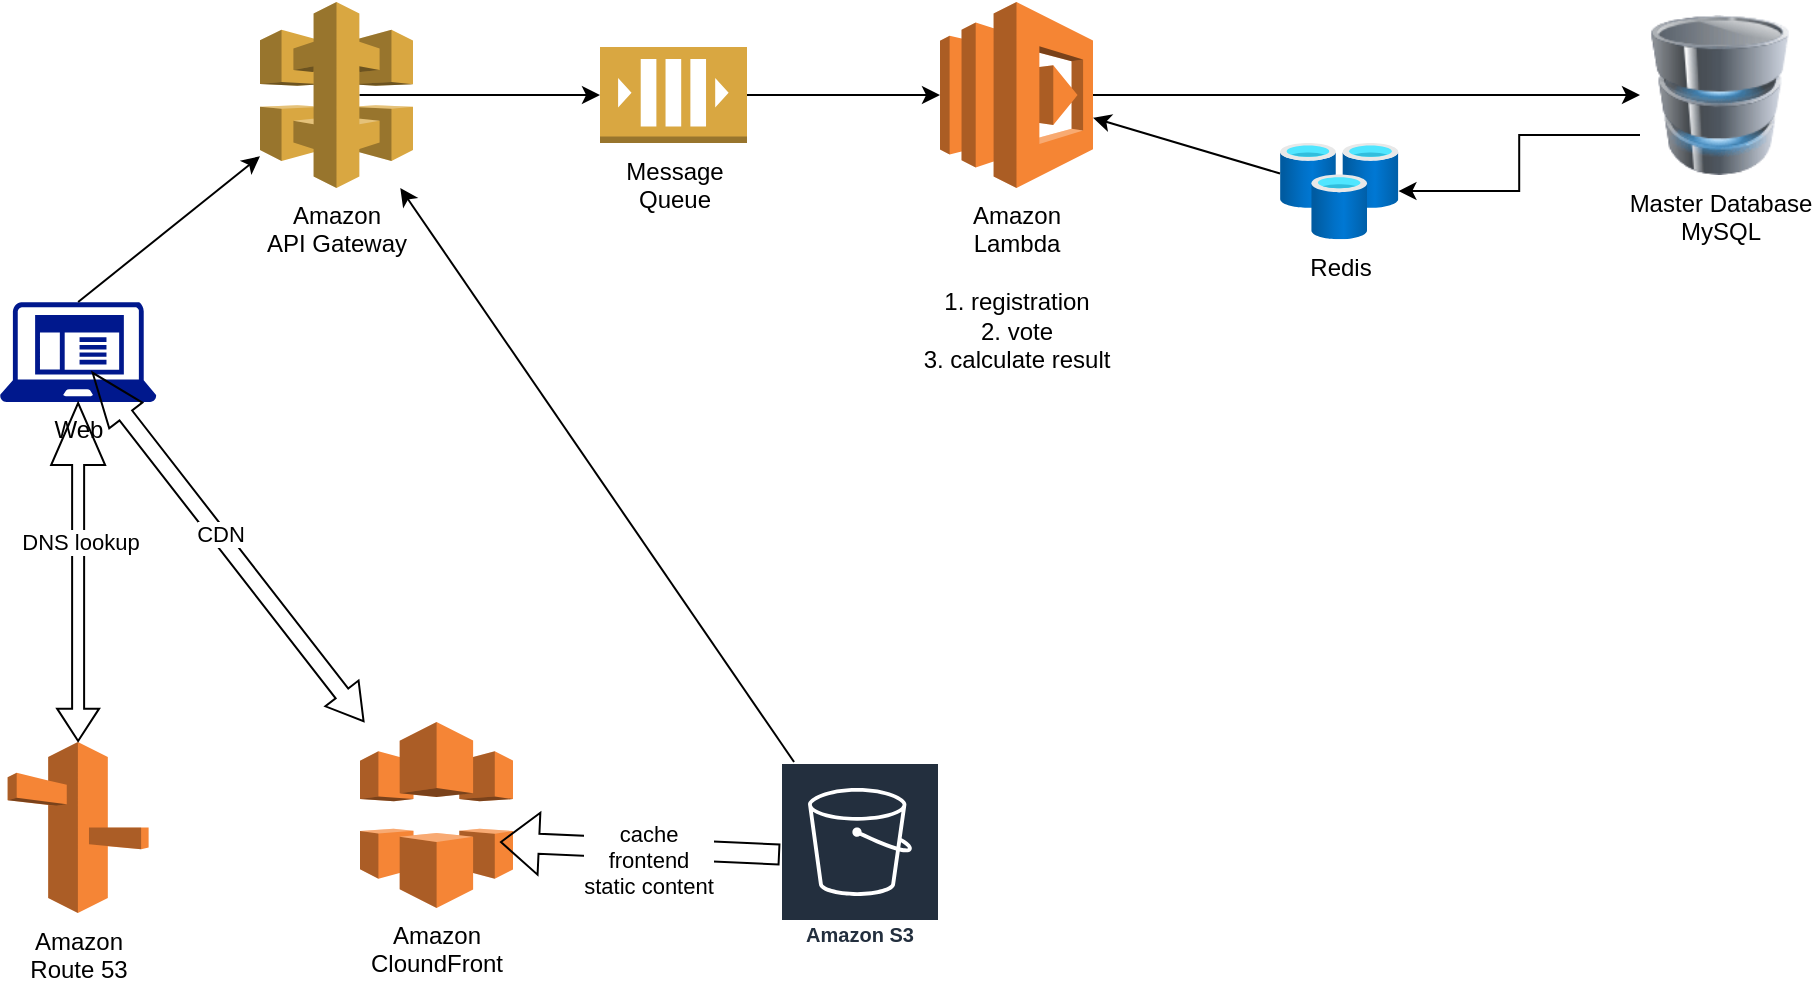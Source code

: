 <mxfile version="16.2.7" type="github">
  <diagram id="nTavoCozBwpmdaPDeNK8" name="Page-1">
    <mxGraphModel dx="1269" dy="1185" grid="1" gridSize="10" guides="1" tooltips="1" connect="1" arrows="1" fold="1" page="1" pageScale="1" pageWidth="1169" pageHeight="827" math="0" shadow="0">
      <root>
        <mxCell id="0" />
        <mxCell id="1" parent="0" />
        <mxCell id="ZmlAG-eg9Pxj-TcLlm6Z-1" value="Web&lt;br&gt;" style="sketch=0;aspect=fixed;pointerEvents=1;shadow=0;dashed=0;html=1;strokeColor=none;labelPosition=center;verticalLabelPosition=bottom;verticalAlign=top;align=center;fillColor=#00188D;shape=mxgraph.mscae.enterprise.client_application" parent="1" vertex="1">
          <mxGeometry x="180" y="340" width="78.13" height="50" as="geometry" />
        </mxCell>
        <mxCell id="ZmlAG-eg9Pxj-TcLlm6Z-2" value="Amazon&lt;br&gt;Route 53" style="outlineConnect=0;dashed=0;verticalLabelPosition=bottom;verticalAlign=top;align=center;html=1;shape=mxgraph.aws3.route_53;fillColor=#F58536;gradientColor=none;" parent="1" vertex="1">
          <mxGeometry x="183.81" y="560" width="70.5" height="85.5" as="geometry" />
        </mxCell>
        <mxCell id="ZmlAG-eg9Pxj-TcLlm6Z-3" value="Amazon&lt;br&gt;CloundFront&lt;br&gt;" style="outlineConnect=0;dashed=0;verticalLabelPosition=bottom;verticalAlign=top;align=center;html=1;shape=mxgraph.aws3.cloudfront;fillColor=#F58536;gradientColor=none;" parent="1" vertex="1">
          <mxGeometry x="360" y="550" width="76.5" height="93" as="geometry" />
        </mxCell>
        <mxCell id="ZmlAG-eg9Pxj-TcLlm6Z-5" value="Amazon S3" style="sketch=0;outlineConnect=0;fontColor=#232F3E;gradientColor=none;strokeColor=#ffffff;fillColor=#232F3E;dashed=0;verticalLabelPosition=middle;verticalAlign=bottom;align=center;html=1;whiteSpace=wrap;fontSize=10;fontStyle=1;spacing=3;shape=mxgraph.aws4.productIcon;prIcon=mxgraph.aws4.s3;" parent="1" vertex="1">
          <mxGeometry x="570" y="570" width="80" height="96.13" as="geometry" />
        </mxCell>
        <mxCell id="-BVClp20yBoAwnYQ5BR0-16" style="edgeStyle=orthogonalEdgeStyle;rounded=0;orthogonalLoop=1;jettySize=auto;html=1;exitX=0.65;exitY=0.5;exitDx=0;exitDy=0;exitPerimeter=0;" edge="1" parent="1" source="ZmlAG-eg9Pxj-TcLlm6Z-7" target="ZmlAG-eg9Pxj-TcLlm6Z-9">
          <mxGeometry relative="1" as="geometry" />
        </mxCell>
        <mxCell id="ZmlAG-eg9Pxj-TcLlm6Z-7" value="Amazon&lt;br&gt;API Gateway" style="outlineConnect=0;dashed=0;verticalLabelPosition=bottom;verticalAlign=top;align=center;html=1;shape=mxgraph.aws3.api_gateway;fillColor=#D9A741;gradientColor=none;" parent="1" vertex="1">
          <mxGeometry x="310" y="190" width="76.5" height="93" as="geometry" />
        </mxCell>
        <mxCell id="-BVClp20yBoAwnYQ5BR0-18" style="edgeStyle=orthogonalEdgeStyle;rounded=0;orthogonalLoop=1;jettySize=auto;html=1;exitX=1;exitY=0.5;exitDx=0;exitDy=0;exitPerimeter=0;" edge="1" parent="1" source="ZmlAG-eg9Pxj-TcLlm6Z-8" target="ZmlAG-eg9Pxj-TcLlm6Z-10">
          <mxGeometry relative="1" as="geometry" />
        </mxCell>
        <mxCell id="ZmlAG-eg9Pxj-TcLlm6Z-8" value="Amazon&lt;br&gt;Lambda&lt;br&gt;&lt;br&gt;1. registration&lt;br&gt;2. vote&lt;br&gt;3. calculate result&lt;br&gt;&lt;br&gt;" style="outlineConnect=0;dashed=0;verticalLabelPosition=bottom;verticalAlign=top;align=center;html=1;shape=mxgraph.aws3.lambda;fillColor=#F58534;gradientColor=none;" parent="1" vertex="1">
          <mxGeometry x="650" y="190" width="76.5" height="93" as="geometry" />
        </mxCell>
        <mxCell id="-BVClp20yBoAwnYQ5BR0-17" style="edgeStyle=orthogonalEdgeStyle;rounded=0;orthogonalLoop=1;jettySize=auto;html=1;exitX=1;exitY=0.5;exitDx=0;exitDy=0;exitPerimeter=0;entryX=0;entryY=0.5;entryDx=0;entryDy=0;entryPerimeter=0;" edge="1" parent="1" source="ZmlAG-eg9Pxj-TcLlm6Z-9" target="ZmlAG-eg9Pxj-TcLlm6Z-8">
          <mxGeometry relative="1" as="geometry" />
        </mxCell>
        <mxCell id="ZmlAG-eg9Pxj-TcLlm6Z-9" value="Message&lt;br&gt;Queue" style="outlineConnect=0;dashed=0;verticalLabelPosition=bottom;verticalAlign=top;align=center;html=1;shape=mxgraph.aws3.queue;fillColor=#D9A741;gradientColor=none;" parent="1" vertex="1">
          <mxGeometry x="480" y="212.5" width="73.5" height="48" as="geometry" />
        </mxCell>
        <mxCell id="-BVClp20yBoAwnYQ5BR0-21" style="edgeStyle=orthogonalEdgeStyle;rounded=0;orthogonalLoop=1;jettySize=auto;html=1;exitX=0;exitY=0.75;exitDx=0;exitDy=0;" edge="1" parent="1" source="ZmlAG-eg9Pxj-TcLlm6Z-10" target="ZmlAG-eg9Pxj-TcLlm6Z-11">
          <mxGeometry relative="1" as="geometry" />
        </mxCell>
        <mxCell id="ZmlAG-eg9Pxj-TcLlm6Z-10" value="Master Database&lt;br&gt;MySQL&lt;br&gt;" style="image;html=1;image=img/lib/clip_art/computers/Database_128x128.png" parent="1" vertex="1">
          <mxGeometry x="1000" y="196.5" width="80" height="80" as="geometry" />
        </mxCell>
        <mxCell id="ZmlAG-eg9Pxj-TcLlm6Z-11" value="Redis&lt;br&gt;" style="aspect=fixed;html=1;points=[];align=center;image;fontSize=12;image=img/lib/azure2/databases/Cache_Redis.svg;" parent="1" vertex="1">
          <mxGeometry x="820" y="260.5" width="59.21" height="48.13" as="geometry" />
        </mxCell>
        <mxCell id="-BVClp20yBoAwnYQ5BR0-3" value="" style="shape=flexArrow;endArrow=classic;startArrow=classic;html=1;rounded=0;startWidth=14;startSize=5.06;entryX=0.5;entryY=1;entryDx=0;entryDy=0;entryPerimeter=0;exitX=0.5;exitY=0;exitDx=0;exitDy=0;exitPerimeter=0;width=6;endSize=10;" edge="1" parent="1" source="ZmlAG-eg9Pxj-TcLlm6Z-2" target="ZmlAG-eg9Pxj-TcLlm6Z-1">
          <mxGeometry width="100" height="100" relative="1" as="geometry">
            <mxPoint x="158.13" y="500" as="sourcePoint" />
            <mxPoint x="258.13" y="400" as="targetPoint" />
          </mxGeometry>
        </mxCell>
        <mxCell id="-BVClp20yBoAwnYQ5BR0-4" value="DNS lookup&lt;br&gt;" style="edgeLabel;html=1;align=center;verticalAlign=middle;resizable=0;points=[];" vertex="1" connectable="0" parent="-BVClp20yBoAwnYQ5BR0-3">
          <mxGeometry x="0.176" y="-1" relative="1" as="geometry">
            <mxPoint as="offset" />
          </mxGeometry>
        </mxCell>
        <mxCell id="-BVClp20yBoAwnYQ5BR0-5" value="" style="shape=flexArrow;endArrow=classic;startArrow=classic;html=1;rounded=0;entryX=0.589;entryY=0.7;entryDx=0;entryDy=0;entryPerimeter=0;endWidth=12;endSize=8.67;startWidth=12;startSize=5.53;width=8;" edge="1" parent="1" source="ZmlAG-eg9Pxj-TcLlm6Z-3" target="ZmlAG-eg9Pxj-TcLlm6Z-1">
          <mxGeometry width="100" height="100" relative="1" as="geometry">
            <mxPoint x="530" y="650" as="sourcePoint" />
            <mxPoint x="630" y="550" as="targetPoint" />
          </mxGeometry>
        </mxCell>
        <mxCell id="-BVClp20yBoAwnYQ5BR0-6" value="CDN&lt;br&gt;" style="edgeLabel;html=1;align=center;verticalAlign=middle;resizable=0;points=[];" vertex="1" connectable="0" parent="-BVClp20yBoAwnYQ5BR0-5">
          <mxGeometry x="0.069" y="-1" relative="1" as="geometry">
            <mxPoint as="offset" />
          </mxGeometry>
        </mxCell>
        <mxCell id="-BVClp20yBoAwnYQ5BR0-7" value="" style="shape=flexArrow;endArrow=classic;html=1;rounded=0;" edge="1" parent="1" source="ZmlAG-eg9Pxj-TcLlm6Z-5">
          <mxGeometry width="50" height="50" relative="1" as="geometry">
            <mxPoint x="630" y="470" as="sourcePoint" />
            <mxPoint x="430" y="610" as="targetPoint" />
          </mxGeometry>
        </mxCell>
        <mxCell id="-BVClp20yBoAwnYQ5BR0-9" value="cache&lt;br&gt;frontend&lt;br&gt;static content" style="edgeLabel;html=1;align=center;verticalAlign=middle;resizable=0;points=[];" vertex="1" connectable="0" parent="-BVClp20yBoAwnYQ5BR0-7">
          <mxGeometry x="-0.048" y="5" relative="1" as="geometry">
            <mxPoint as="offset" />
          </mxGeometry>
        </mxCell>
        <mxCell id="-BVClp20yBoAwnYQ5BR0-14" value="" style="endArrow=classic;html=1;rounded=0;" edge="1" parent="1" source="ZmlAG-eg9Pxj-TcLlm6Z-5" target="ZmlAG-eg9Pxj-TcLlm6Z-7">
          <mxGeometry width="50" height="50" relative="1" as="geometry">
            <mxPoint x="560" y="630" as="sourcePoint" />
            <mxPoint x="610" y="580" as="targetPoint" />
          </mxGeometry>
        </mxCell>
        <mxCell id="-BVClp20yBoAwnYQ5BR0-20" value="" style="endArrow=classic;html=1;rounded=0;" edge="1" parent="1" source="ZmlAG-eg9Pxj-TcLlm6Z-11" target="ZmlAG-eg9Pxj-TcLlm6Z-8">
          <mxGeometry width="50" height="50" relative="1" as="geometry">
            <mxPoint x="560" y="630" as="sourcePoint" />
            <mxPoint x="610" y="580" as="targetPoint" />
          </mxGeometry>
        </mxCell>
        <mxCell id="-BVClp20yBoAwnYQ5BR0-23" value="" style="endArrow=classic;html=1;rounded=0;exitX=0.5;exitY=0;exitDx=0;exitDy=0;exitPerimeter=0;" edge="1" parent="1" source="ZmlAG-eg9Pxj-TcLlm6Z-1" target="ZmlAG-eg9Pxj-TcLlm6Z-7">
          <mxGeometry width="50" height="50" relative="1" as="geometry">
            <mxPoint x="560" y="630" as="sourcePoint" />
            <mxPoint x="610" y="580" as="targetPoint" />
          </mxGeometry>
        </mxCell>
      </root>
    </mxGraphModel>
  </diagram>
</mxfile>
